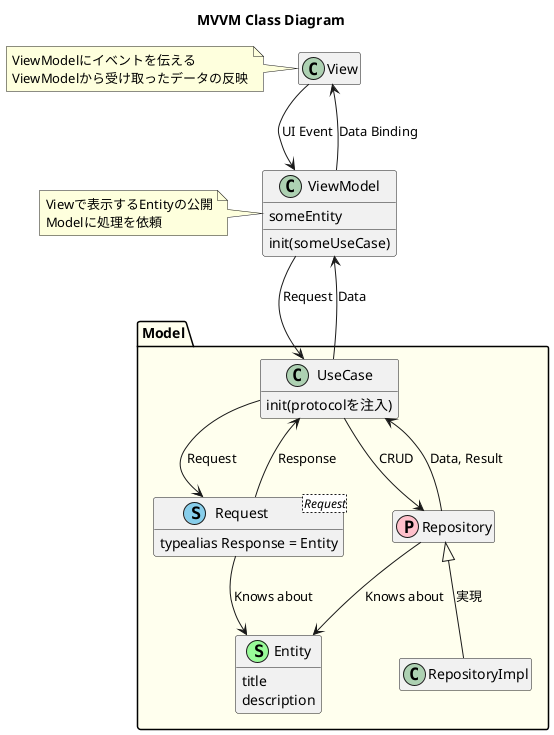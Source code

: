 @startuml MVVM_ClassDiagram
title MVVM Class Diagram

' ----------------------------------------
' 共通Model
' ----------------------------------------
class View {

}
note left: ViewModelにイベントを伝える\nViewModelから受け取ったデータの反映

class ViewModel {
    someEntity
    init(someUseCase)
}
note left: Viewで表示するEntityの公開\nModelに処理を依頼

package Model #ffe {
    class UseCase {
        init(protocolを注入)
    }

    class Request <Request> << (S, SkyBlue) >> {
        typealias Response = Entity
    }

    class Repository << (P, Pink) >> {

    }
    class RepositoryImpl {

    }

    class Entity << (S, PaleGreen) >> {
        title
        description
    }
}
' ----------------------------------------
' 関連
' ----------------------------------------
View --> ViewModel: UI Event
View <-- ViewModel: Data Binding

ViewModel --> UseCase: Request
ViewModel <-- UseCase: Data

UseCase --> Request: Request
UseCase <-- Request: Response

UseCase --> Repository: CRUD
UseCase <-- Repository: Data, Result

Request --> Entity: Knows about
Repository --> Entity: Knows about
Repository <|-- RepositoryImpl: 実現

' ----------------------------------------
' オプション設定
' ----------------------------------------
' 空のフィールドは表示しない
hide empty members
' 影をなくす
skinparam shadowing false

@enduml
' ----------------------------------------
' 参考URL
' ----------------------------------------
https://speakerdeck.com/kawabe/eight-ioswozhi-eruakitekutiya?slide=55

' ----------------------------------------
' 使用方法まとめ
' ----------------------------------------
' 関係性
クラス名 線種の記号 クラス名 [: ラベル]

' スタティック
{static}

' 可視性
- private
# protected
~ package private
+ public

' 注釈
note position of クラス名 : コメント

クラスの定義の下に書く
note position : コメント

' 関連
--
<---
' 汎化
<|--
' 実現
<|..
' Composition（合成）
*-- 
' Aggregation（集約）
o-- 
' 依存
<..
